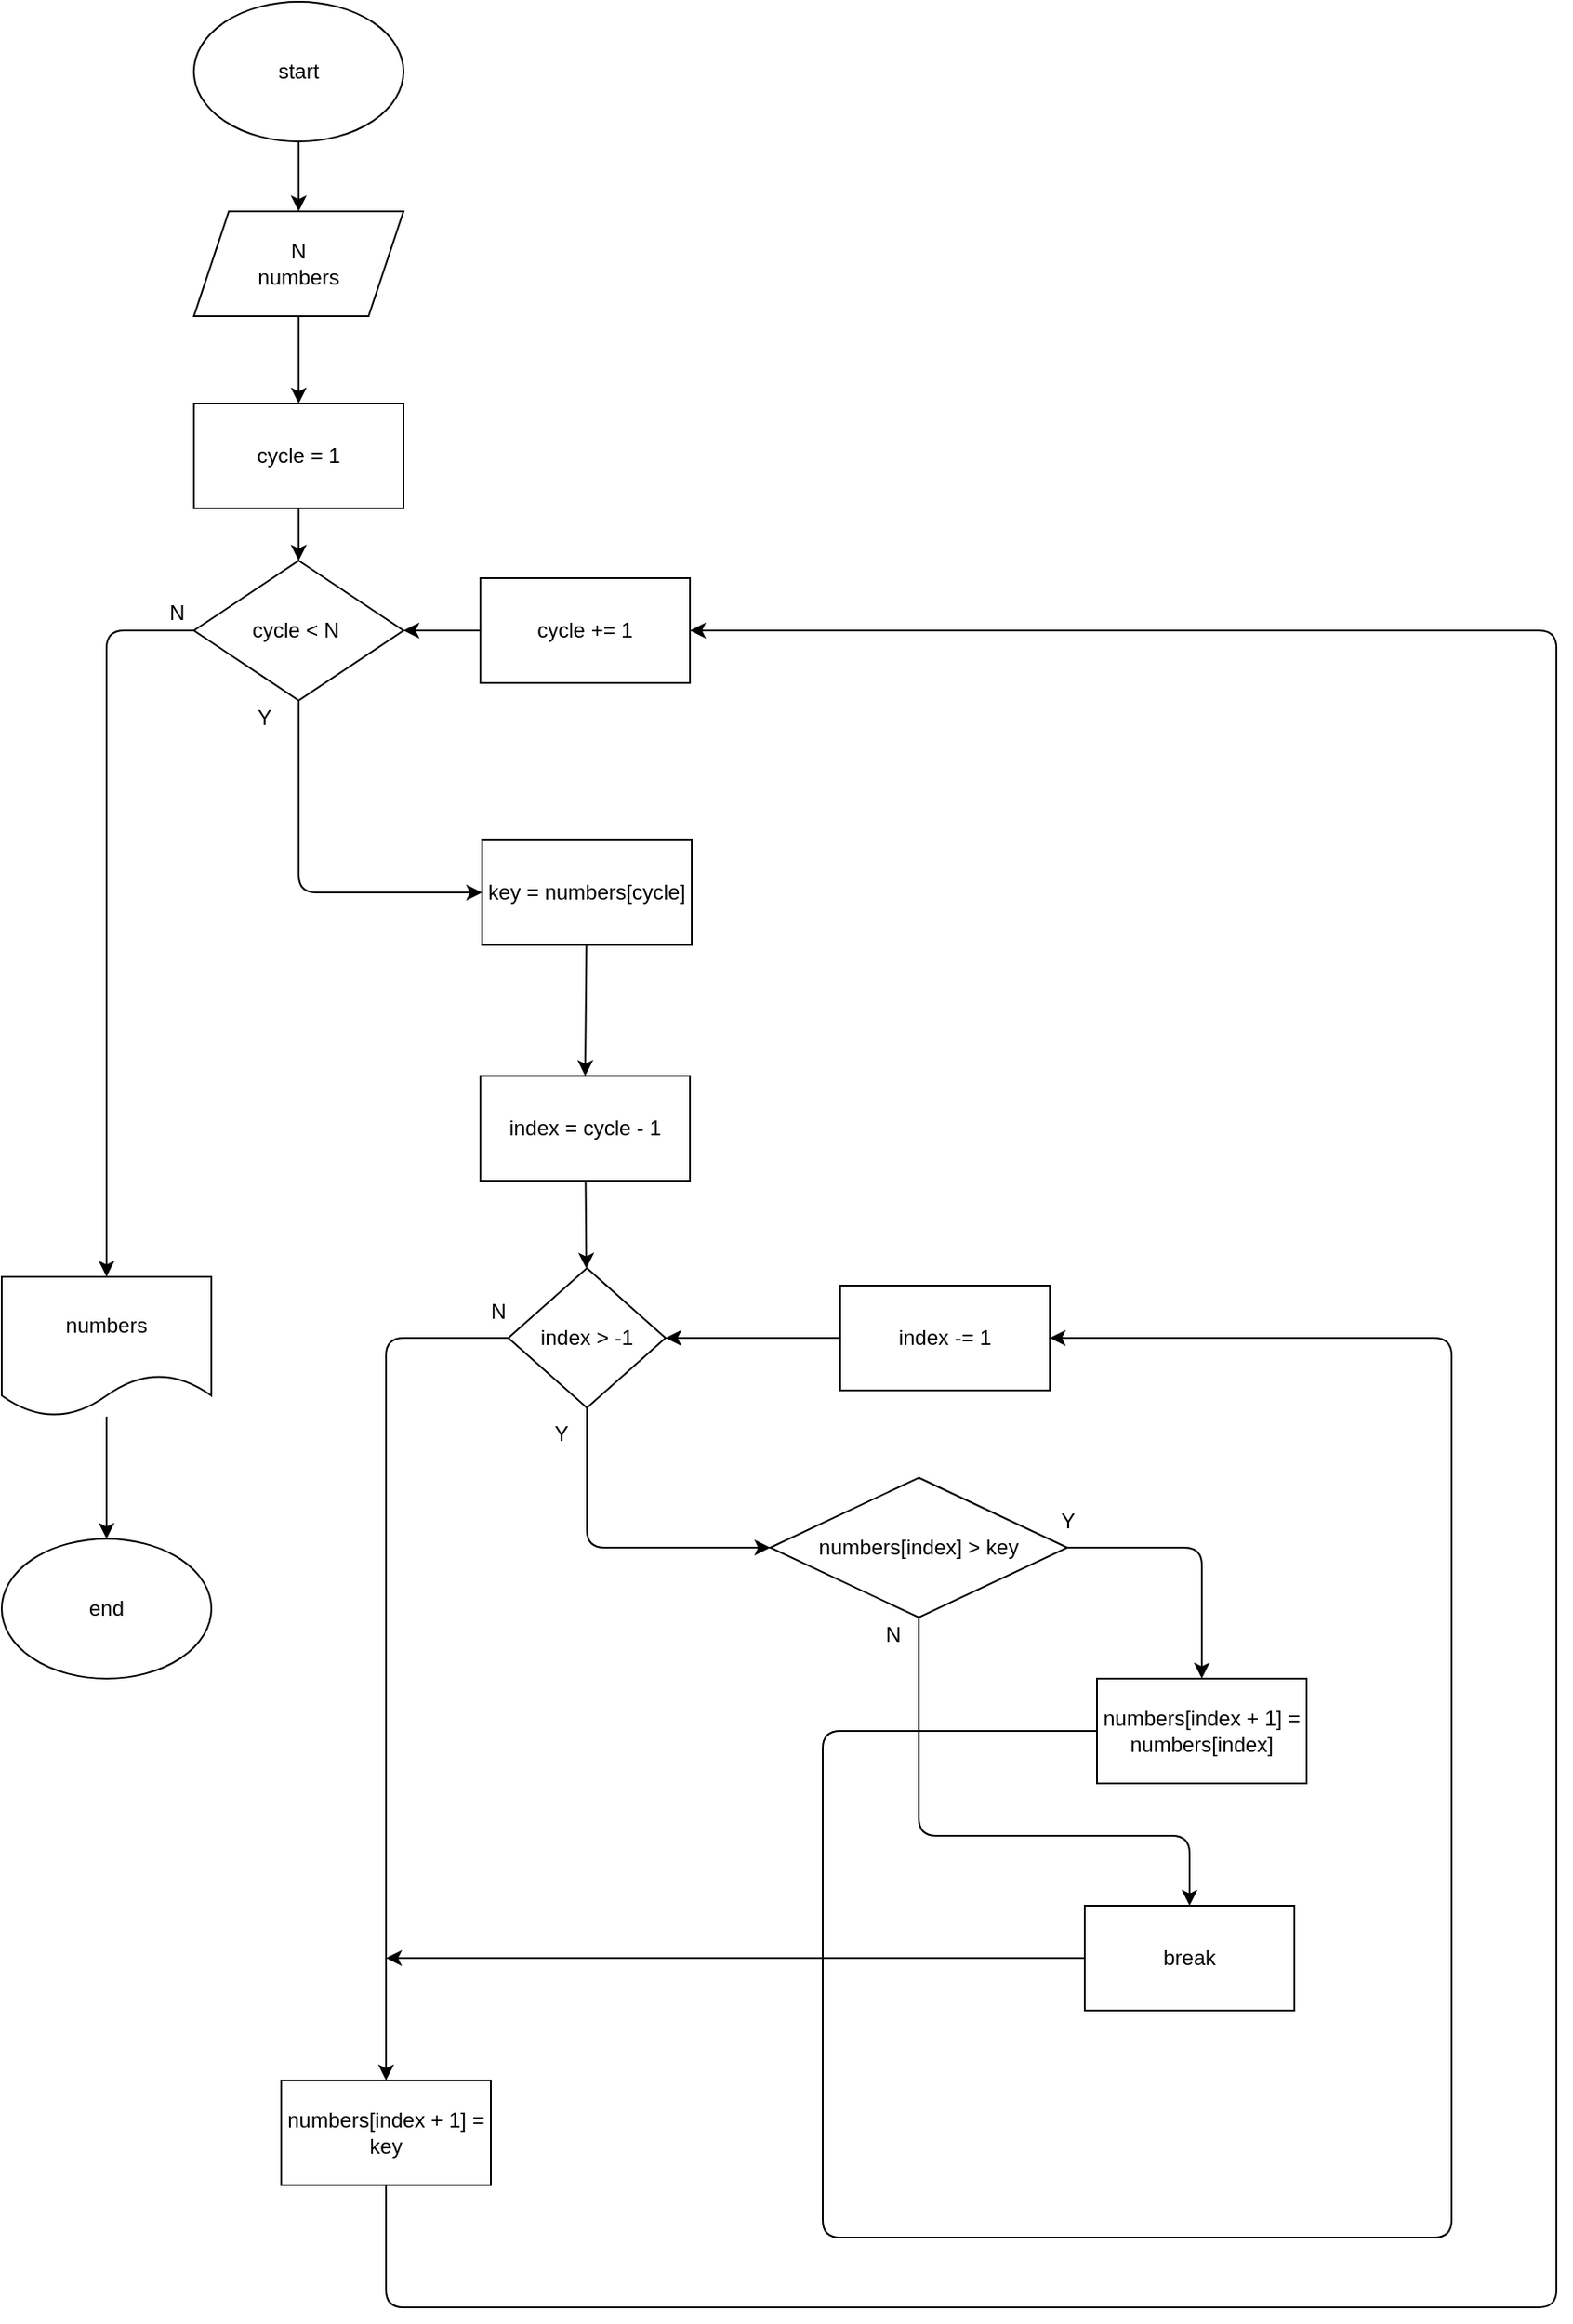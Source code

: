 <mxfile>
    <diagram id="p3Zgos1GO5HydNpql1um" name="Page-1">
        <mxGraphModel dx="1160" dy="799" grid="1" gridSize="10" guides="1" tooltips="1" connect="1" arrows="1" fold="1" page="1" pageScale="1" pageWidth="827" pageHeight="1169" math="0" shadow="0">
            <root>
                <mxCell id="0"/>
                <mxCell id="1" parent="0"/>
                <mxCell id="3" value="" style="edgeStyle=none;html=1;" edge="1" parent="1" source="4" target="6">
                    <mxGeometry relative="1" as="geometry"/>
                </mxCell>
                <mxCell id="4" value="start" style="ellipse;whiteSpace=wrap;html=1;" vertex="1" parent="1">
                    <mxGeometry x="190" y="50" width="120" height="80" as="geometry"/>
                </mxCell>
                <mxCell id="5" value="" style="edgeStyle=none;html=1;" edge="1" parent="1" source="6" target="8">
                    <mxGeometry relative="1" as="geometry"/>
                </mxCell>
                <mxCell id="6" value="N&lt;br&gt;numbers" style="shape=parallelogram;perimeter=parallelogramPerimeter;whiteSpace=wrap;html=1;fixedSize=1;" vertex="1" parent="1">
                    <mxGeometry x="190" y="170" width="120" height="60" as="geometry"/>
                </mxCell>
                <mxCell id="7" value="" style="edgeStyle=none;html=1;" edge="1" parent="1" source="8" target="11">
                    <mxGeometry relative="1" as="geometry"/>
                </mxCell>
                <mxCell id="8" value="cycle = 1" style="whiteSpace=wrap;html=1;" vertex="1" parent="1">
                    <mxGeometry x="190" y="280" width="120" height="60" as="geometry"/>
                </mxCell>
                <mxCell id="9" value="" style="edgeStyle=none;html=1;entryX=0;entryY=0.5;entryDx=0;entryDy=0;" edge="1" parent="1" source="11" target="49">
                    <mxGeometry relative="1" as="geometry">
                        <Array as="points">
                            <mxPoint x="250" y="560"/>
                        </Array>
                        <mxPoint x="360" y="550" as="targetPoint"/>
                    </mxGeometry>
                </mxCell>
                <mxCell id="10" style="edgeStyle=none;html=1;entryX=0.5;entryY=0;entryDx=0;entryDy=0;" edge="1" parent="1" source="11" target="29">
                    <mxGeometry relative="1" as="geometry">
                        <mxPoint x="130" y="750" as="targetPoint"/>
                        <Array as="points">
                            <mxPoint x="140" y="410"/>
                        </Array>
                    </mxGeometry>
                </mxCell>
                <mxCell id="11" value="cycle &amp;lt; N&amp;nbsp;" style="rhombus;whiteSpace=wrap;html=1;" vertex="1" parent="1">
                    <mxGeometry x="190" y="370" width="120" height="80" as="geometry"/>
                </mxCell>
                <mxCell id="12" value="" style="edgeStyle=none;html=1;" edge="1" parent="1" source="13" target="11">
                    <mxGeometry relative="1" as="geometry"/>
                </mxCell>
                <mxCell id="13" value="cycle += 1" style="whiteSpace=wrap;html=1;" vertex="1" parent="1">
                    <mxGeometry x="354" y="380" width="120" height="60" as="geometry"/>
                </mxCell>
                <mxCell id="22" style="edgeStyle=none;html=1;entryX=1;entryY=0.5;entryDx=0;entryDy=0;" edge="1" parent="1" source="23">
                    <mxGeometry relative="1" as="geometry">
                        <Array as="points">
                            <mxPoint x="595" y="1020"/>
                            <mxPoint x="1000" y="1020"/>
                            <mxPoint x="1000" y="670"/>
                        </Array>
                        <mxPoint x="650" y="670" as="targetPoint"/>
                    </mxGeometry>
                </mxCell>
                <mxCell id="26" value="Y" style="text;html=1;align=center;verticalAlign=middle;resizable=0;points=[];autosize=1;strokeColor=none;fillColor=none;" vertex="1" parent="1">
                    <mxGeometry x="220" y="450" width="20" height="20" as="geometry"/>
                </mxCell>
                <mxCell id="27" value="end" style="ellipse;whiteSpace=wrap;html=1;" vertex="1" parent="1">
                    <mxGeometry x="80" y="930" width="120" height="80" as="geometry"/>
                </mxCell>
                <mxCell id="28" style="edgeStyle=none;html=1;entryX=0.5;entryY=0;entryDx=0;entryDy=0;" edge="1" parent="1" source="29" target="27">
                    <mxGeometry relative="1" as="geometry"/>
                </mxCell>
                <mxCell id="29" value="numbers" style="shape=document;whiteSpace=wrap;html=1;boundedLbl=1;" vertex="1" parent="1">
                    <mxGeometry x="80" y="780" width="120" height="80" as="geometry"/>
                </mxCell>
                <mxCell id="42" value="" style="edgeStyle=none;html=1;" edge="1" parent="1" source="43" target="45">
                    <mxGeometry relative="1" as="geometry"/>
                </mxCell>
                <mxCell id="43" value="index = cycle - 1" style="whiteSpace=wrap;html=1;" vertex="1" parent="1">
                    <mxGeometry x="354" y="665" width="120" height="60" as="geometry"/>
                </mxCell>
                <mxCell id="44" style="edgeStyle=none;html=1;entryX=0;entryY=0.5;entryDx=0;entryDy=0;" edge="1" parent="1" source="45" target="48">
                    <mxGeometry relative="1" as="geometry">
                        <mxPoint x="520" y="935" as="targetPoint"/>
                        <Array as="points">
                            <mxPoint x="415" y="935"/>
                        </Array>
                    </mxGeometry>
                </mxCell>
                <mxCell id="61" style="edgeStyle=none;html=1;entryX=1;entryY=0.5;entryDx=0;entryDy=0;exitX=0.5;exitY=1;exitDx=0;exitDy=0;" edge="1" parent="1" source="65" target="13">
                    <mxGeometry relative="1" as="geometry">
                        <mxPoint x="290" y="1260" as="sourcePoint"/>
                        <Array as="points">
                            <mxPoint x="300" y="1370"/>
                            <mxPoint x="970" y="1370"/>
                            <mxPoint x="970" y="410"/>
                        </Array>
                    </mxGeometry>
                </mxCell>
                <mxCell id="67" style="edgeStyle=none;html=1;entryX=0.5;entryY=0;entryDx=0;entryDy=0;" edge="1" parent="1" source="45" target="65">
                    <mxGeometry relative="1" as="geometry">
                        <Array as="points">
                            <mxPoint x="300" y="815"/>
                        </Array>
                    </mxGeometry>
                </mxCell>
                <mxCell id="45" value="index &amp;gt; -1" style="rhombus;whiteSpace=wrap;html=1;" vertex="1" parent="1">
                    <mxGeometry x="370" y="775" width="90" height="80" as="geometry"/>
                </mxCell>
                <mxCell id="46" value="" style="edgeStyle=none;html=1;entryX=1;entryY=0.5;entryDx=0;entryDy=0;" edge="1" parent="1" source="47" target="45">
                    <mxGeometry relative="1" as="geometry"/>
                </mxCell>
                <mxCell id="47" value="index -= 1" style="whiteSpace=wrap;html=1;" vertex="1" parent="1">
                    <mxGeometry x="560" y="785" width="120" height="60" as="geometry"/>
                </mxCell>
                <mxCell id="52" value="" style="edgeStyle=none;html=1;" edge="1" parent="1" source="48" target="51">
                    <mxGeometry relative="1" as="geometry">
                        <Array as="points">
                            <mxPoint x="767" y="935"/>
                        </Array>
                    </mxGeometry>
                </mxCell>
                <mxCell id="54" style="edgeStyle=none;html=1;entryX=0.5;entryY=0;entryDx=0;entryDy=0;" edge="1" parent="1" source="48" target="55">
                    <mxGeometry relative="1" as="geometry">
                        <mxPoint x="760" y="1130" as="targetPoint"/>
                        <Array as="points">
                            <mxPoint x="605" y="1100"/>
                            <mxPoint x="760" y="1100"/>
                        </Array>
                    </mxGeometry>
                </mxCell>
                <mxCell id="48" value="numbers[index] &amp;gt; key" style="rhombus;whiteSpace=wrap;html=1;" vertex="1" parent="1">
                    <mxGeometry x="520" y="895" width="170" height="80" as="geometry"/>
                </mxCell>
                <mxCell id="50" style="edgeStyle=none;html=1;entryX=0.5;entryY=0;entryDx=0;entryDy=0;" edge="1" parent="1" source="49" target="43">
                    <mxGeometry relative="1" as="geometry"/>
                </mxCell>
                <mxCell id="49" value="key = numbers[cycle]" style="whiteSpace=wrap;html=1;" vertex="1" parent="1">
                    <mxGeometry x="355" y="530" width="120" height="60" as="geometry"/>
                </mxCell>
                <mxCell id="57" style="edgeStyle=none;html=1;entryX=1;entryY=0.5;entryDx=0;entryDy=0;" edge="1" parent="1" source="51" target="47">
                    <mxGeometry relative="1" as="geometry">
                        <Array as="points">
                            <mxPoint x="550" y="1040"/>
                            <mxPoint x="550" y="1330"/>
                            <mxPoint x="910" y="1330"/>
                            <mxPoint x="910" y="815"/>
                        </Array>
                    </mxGeometry>
                </mxCell>
                <mxCell id="51" value="numbers[index + 1] = numbers[index]" style="whiteSpace=wrap;html=1;" vertex="1" parent="1">
                    <mxGeometry x="707" y="1010" width="120" height="60" as="geometry"/>
                </mxCell>
                <mxCell id="68" style="edgeStyle=none;html=1;" edge="1" parent="1" source="55">
                    <mxGeometry relative="1" as="geometry">
                        <mxPoint x="300" y="1170" as="targetPoint"/>
                    </mxGeometry>
                </mxCell>
                <mxCell id="55" value="break" style="whiteSpace=wrap;html=1;" vertex="1" parent="1">
                    <mxGeometry x="700" y="1140" width="120" height="60" as="geometry"/>
                </mxCell>
                <mxCell id="58" value="Y" style="text;html=1;align=center;verticalAlign=middle;resizable=0;points=[];autosize=1;strokeColor=none;fillColor=none;" vertex="1" parent="1">
                    <mxGeometry x="680" y="910" width="20" height="20" as="geometry"/>
                </mxCell>
                <mxCell id="59" value="N" style="text;html=1;align=center;verticalAlign=middle;resizable=0;points=[];autosize=1;strokeColor=none;fillColor=none;" vertex="1" parent="1">
                    <mxGeometry x="580" y="975" width="20" height="20" as="geometry"/>
                </mxCell>
                <mxCell id="60" value="Y" style="text;html=1;align=center;verticalAlign=middle;resizable=0;points=[];autosize=1;strokeColor=none;fillColor=none;" vertex="1" parent="1">
                    <mxGeometry x="390" y="860" width="20" height="20" as="geometry"/>
                </mxCell>
                <mxCell id="62" value="N" style="text;html=1;align=center;verticalAlign=middle;resizable=0;points=[];autosize=1;strokeColor=none;fillColor=none;" vertex="1" parent="1">
                    <mxGeometry x="354" y="790" width="20" height="20" as="geometry"/>
                </mxCell>
                <mxCell id="63" value="N" style="text;html=1;align=center;verticalAlign=middle;resizable=0;points=[];autosize=1;strokeColor=none;fillColor=none;" vertex="1" parent="1">
                    <mxGeometry x="170" y="390" width="20" height="20" as="geometry"/>
                </mxCell>
                <mxCell id="65" value="numbers[index + 1] = key" style="whiteSpace=wrap;html=1;" vertex="1" parent="1">
                    <mxGeometry x="240" y="1240" width="120" height="60" as="geometry"/>
                </mxCell>
            </root>
        </mxGraphModel>
    </diagram>
</mxfile>